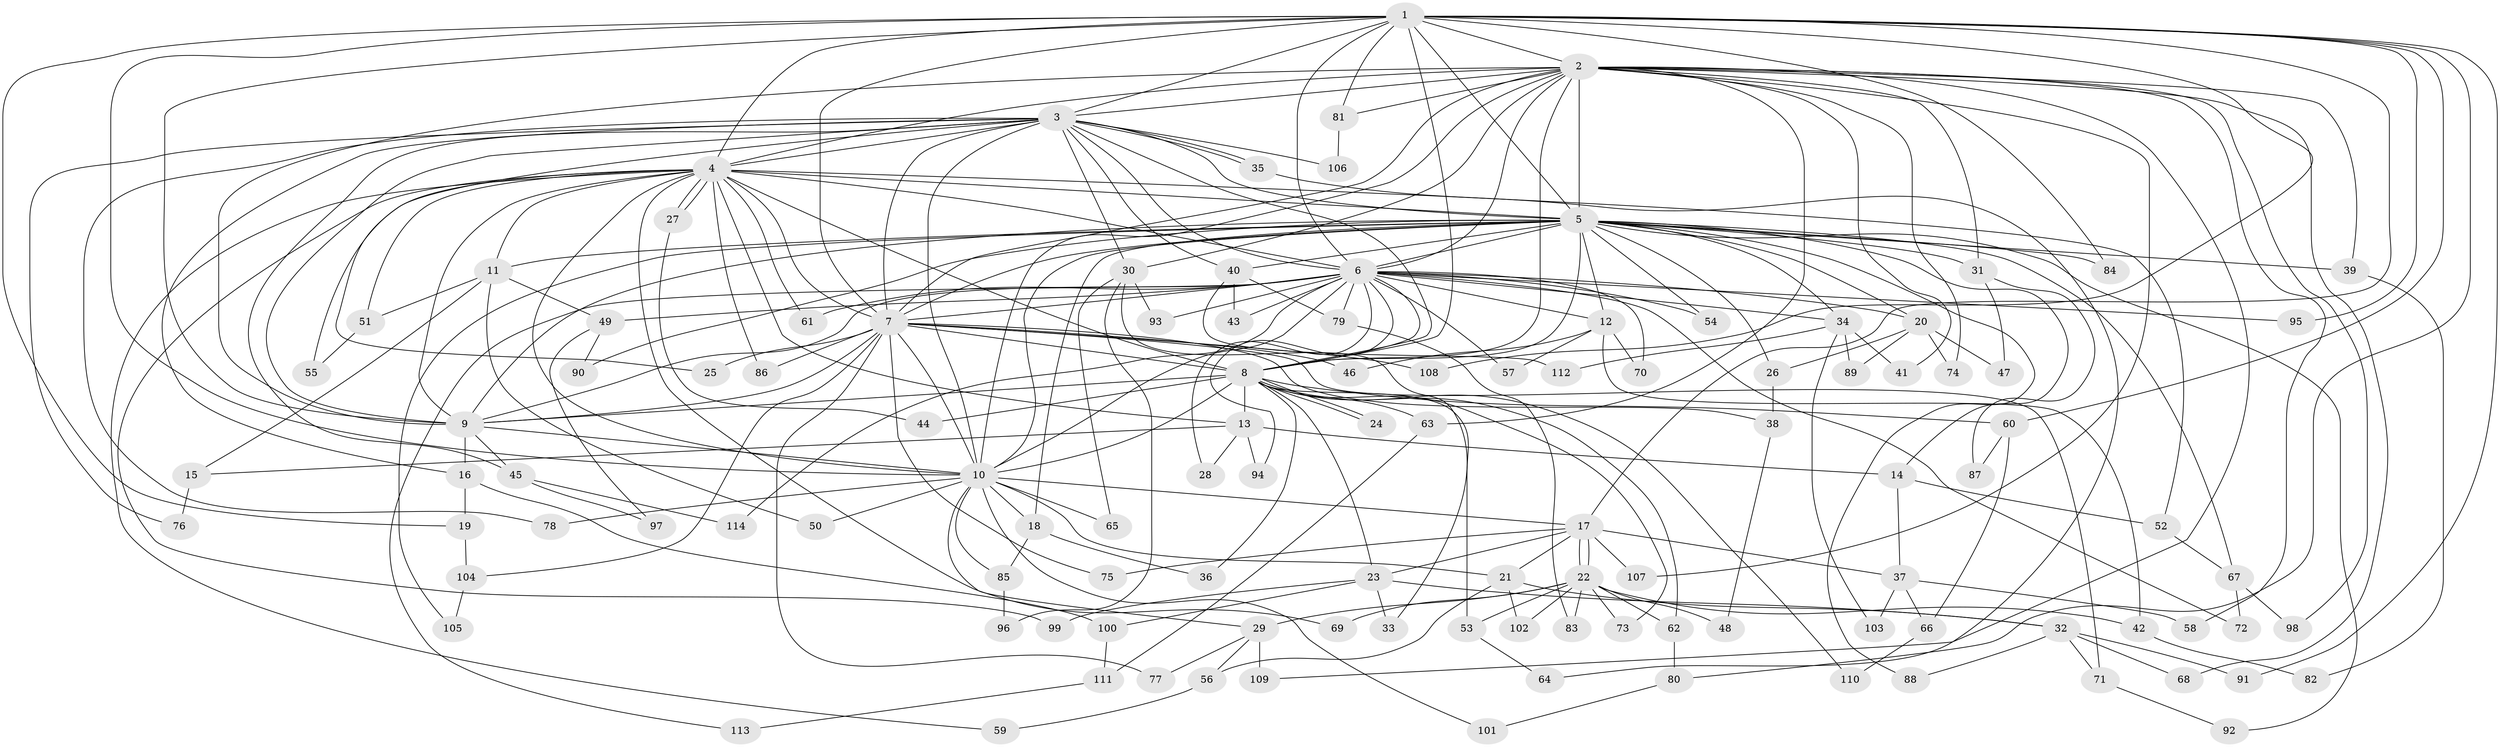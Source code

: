 // coarse degree distribution, {22: 0.024390243902439025, 28: 0.012195121951219513, 16: 0.012195121951219513, 18: 0.012195121951219513, 26: 0.012195121951219513, 19: 0.012195121951219513, 10: 0.012195121951219513, 6: 0.06097560975609756, 5: 0.0975609756097561, 4: 0.06097560975609756, 3: 0.1951219512195122, 8: 0.012195121951219513, 11: 0.012195121951219513, 2: 0.4634146341463415}
// Generated by graph-tools (version 1.1) at 2025/23/03/03/25 07:23:39]
// undirected, 114 vertices, 253 edges
graph export_dot {
graph [start="1"]
  node [color=gray90,style=filled];
  1;
  2;
  3;
  4;
  5;
  6;
  7;
  8;
  9;
  10;
  11;
  12;
  13;
  14;
  15;
  16;
  17;
  18;
  19;
  20;
  21;
  22;
  23;
  24;
  25;
  26;
  27;
  28;
  29;
  30;
  31;
  32;
  33;
  34;
  35;
  36;
  37;
  38;
  39;
  40;
  41;
  42;
  43;
  44;
  45;
  46;
  47;
  48;
  49;
  50;
  51;
  52;
  53;
  54;
  55;
  56;
  57;
  58;
  59;
  60;
  61;
  62;
  63;
  64;
  65;
  66;
  67;
  68;
  69;
  70;
  71;
  72;
  73;
  74;
  75;
  76;
  77;
  78;
  79;
  80;
  81;
  82;
  83;
  84;
  85;
  86;
  87;
  88;
  89;
  90;
  91;
  92;
  93;
  94;
  95;
  96;
  97;
  98;
  99;
  100;
  101;
  102;
  103;
  104;
  105;
  106;
  107;
  108;
  109;
  110;
  111;
  112;
  113;
  114;
  1 -- 2;
  1 -- 3;
  1 -- 4;
  1 -- 5;
  1 -- 6;
  1 -- 7;
  1 -- 8;
  1 -- 9;
  1 -- 10;
  1 -- 17;
  1 -- 19;
  1 -- 60;
  1 -- 80;
  1 -- 81;
  1 -- 84;
  1 -- 91;
  1 -- 95;
  1 -- 108;
  2 -- 3;
  2 -- 4;
  2 -- 5;
  2 -- 6;
  2 -- 7;
  2 -- 8;
  2 -- 9;
  2 -- 10;
  2 -- 30;
  2 -- 31;
  2 -- 39;
  2 -- 41;
  2 -- 58;
  2 -- 63;
  2 -- 68;
  2 -- 74;
  2 -- 81;
  2 -- 98;
  2 -- 107;
  2 -- 109;
  3 -- 4;
  3 -- 5;
  3 -- 6;
  3 -- 7;
  3 -- 8;
  3 -- 9;
  3 -- 10;
  3 -- 16;
  3 -- 25;
  3 -- 30;
  3 -- 35;
  3 -- 35;
  3 -- 40;
  3 -- 45;
  3 -- 76;
  3 -- 78;
  3 -- 106;
  4 -- 5;
  4 -- 6;
  4 -- 7;
  4 -- 8;
  4 -- 9;
  4 -- 10;
  4 -- 11;
  4 -- 13;
  4 -- 27;
  4 -- 27;
  4 -- 51;
  4 -- 52;
  4 -- 55;
  4 -- 59;
  4 -- 61;
  4 -- 69;
  4 -- 86;
  4 -- 99;
  5 -- 6;
  5 -- 7;
  5 -- 8;
  5 -- 9;
  5 -- 10;
  5 -- 11;
  5 -- 12;
  5 -- 14;
  5 -- 18;
  5 -- 20;
  5 -- 26;
  5 -- 31;
  5 -- 34;
  5 -- 39;
  5 -- 40;
  5 -- 54;
  5 -- 67;
  5 -- 84;
  5 -- 88;
  5 -- 90;
  5 -- 92;
  5 -- 105;
  6 -- 7;
  6 -- 8;
  6 -- 9;
  6 -- 10;
  6 -- 12;
  6 -- 20;
  6 -- 28;
  6 -- 34;
  6 -- 43;
  6 -- 49;
  6 -- 54;
  6 -- 57;
  6 -- 61;
  6 -- 70;
  6 -- 72;
  6 -- 79;
  6 -- 93;
  6 -- 94;
  6 -- 95;
  6 -- 113;
  6 -- 114;
  7 -- 8;
  7 -- 9;
  7 -- 10;
  7 -- 25;
  7 -- 38;
  7 -- 46;
  7 -- 71;
  7 -- 75;
  7 -- 77;
  7 -- 86;
  7 -- 104;
  7 -- 108;
  8 -- 9;
  8 -- 10;
  8 -- 13;
  8 -- 23;
  8 -- 24;
  8 -- 24;
  8 -- 36;
  8 -- 44;
  8 -- 53;
  8 -- 60;
  8 -- 62;
  8 -- 63;
  8 -- 73;
  8 -- 110;
  9 -- 10;
  9 -- 16;
  9 -- 45;
  10 -- 17;
  10 -- 18;
  10 -- 21;
  10 -- 29;
  10 -- 50;
  10 -- 65;
  10 -- 78;
  10 -- 85;
  10 -- 101;
  11 -- 15;
  11 -- 49;
  11 -- 50;
  11 -- 51;
  12 -- 42;
  12 -- 46;
  12 -- 57;
  12 -- 70;
  13 -- 14;
  13 -- 15;
  13 -- 28;
  13 -- 94;
  14 -- 37;
  14 -- 52;
  15 -- 76;
  16 -- 19;
  16 -- 100;
  17 -- 21;
  17 -- 22;
  17 -- 22;
  17 -- 23;
  17 -- 37;
  17 -- 75;
  17 -- 107;
  18 -- 36;
  18 -- 85;
  19 -- 104;
  20 -- 26;
  20 -- 47;
  20 -- 74;
  20 -- 89;
  21 -- 32;
  21 -- 56;
  21 -- 102;
  22 -- 29;
  22 -- 42;
  22 -- 48;
  22 -- 53;
  22 -- 62;
  22 -- 69;
  22 -- 73;
  22 -- 83;
  22 -- 102;
  23 -- 32;
  23 -- 33;
  23 -- 99;
  23 -- 100;
  26 -- 38;
  27 -- 44;
  29 -- 56;
  29 -- 77;
  29 -- 109;
  30 -- 33;
  30 -- 65;
  30 -- 93;
  30 -- 96;
  31 -- 47;
  31 -- 87;
  32 -- 68;
  32 -- 71;
  32 -- 88;
  32 -- 91;
  34 -- 41;
  34 -- 89;
  34 -- 103;
  34 -- 112;
  35 -- 64;
  37 -- 58;
  37 -- 66;
  37 -- 103;
  38 -- 48;
  39 -- 82;
  40 -- 43;
  40 -- 79;
  40 -- 112;
  42 -- 82;
  45 -- 97;
  45 -- 114;
  49 -- 90;
  49 -- 97;
  51 -- 55;
  52 -- 67;
  53 -- 64;
  56 -- 59;
  60 -- 66;
  60 -- 87;
  62 -- 80;
  63 -- 111;
  66 -- 110;
  67 -- 72;
  67 -- 98;
  71 -- 92;
  79 -- 83;
  80 -- 101;
  81 -- 106;
  85 -- 96;
  100 -- 111;
  104 -- 105;
  111 -- 113;
}
